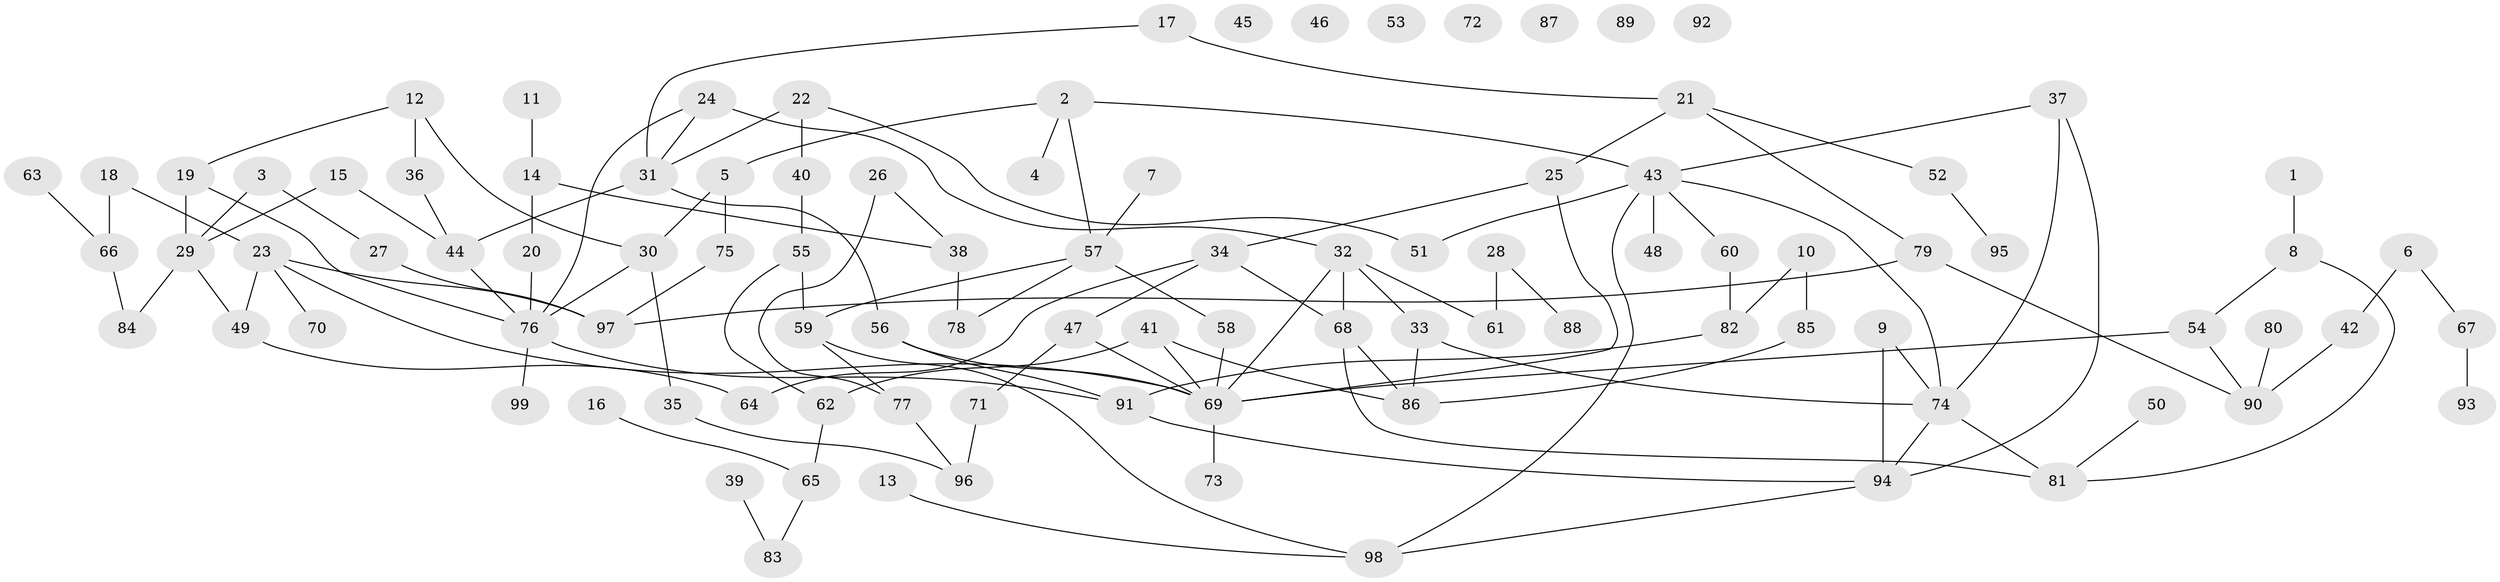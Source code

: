 // Generated by graph-tools (version 1.1) at 2025/49/03/09/25 03:49:04]
// undirected, 99 vertices, 128 edges
graph export_dot {
graph [start="1"]
  node [color=gray90,style=filled];
  1;
  2;
  3;
  4;
  5;
  6;
  7;
  8;
  9;
  10;
  11;
  12;
  13;
  14;
  15;
  16;
  17;
  18;
  19;
  20;
  21;
  22;
  23;
  24;
  25;
  26;
  27;
  28;
  29;
  30;
  31;
  32;
  33;
  34;
  35;
  36;
  37;
  38;
  39;
  40;
  41;
  42;
  43;
  44;
  45;
  46;
  47;
  48;
  49;
  50;
  51;
  52;
  53;
  54;
  55;
  56;
  57;
  58;
  59;
  60;
  61;
  62;
  63;
  64;
  65;
  66;
  67;
  68;
  69;
  70;
  71;
  72;
  73;
  74;
  75;
  76;
  77;
  78;
  79;
  80;
  81;
  82;
  83;
  84;
  85;
  86;
  87;
  88;
  89;
  90;
  91;
  92;
  93;
  94;
  95;
  96;
  97;
  98;
  99;
  1 -- 8;
  2 -- 4;
  2 -- 5;
  2 -- 43;
  2 -- 57;
  3 -- 27;
  3 -- 29;
  5 -- 30;
  5 -- 75;
  6 -- 42;
  6 -- 67;
  7 -- 57;
  8 -- 54;
  8 -- 81;
  9 -- 74;
  9 -- 94;
  10 -- 82;
  10 -- 85;
  11 -- 14;
  12 -- 19;
  12 -- 30;
  12 -- 36;
  13 -- 98;
  14 -- 20;
  14 -- 38;
  15 -- 29;
  15 -- 44;
  16 -- 65;
  17 -- 21;
  17 -- 31;
  18 -- 23;
  18 -- 66;
  19 -- 29;
  19 -- 76;
  20 -- 76;
  21 -- 25;
  21 -- 52;
  21 -- 79;
  22 -- 31;
  22 -- 40;
  22 -- 51;
  23 -- 49;
  23 -- 69;
  23 -- 70;
  23 -- 97;
  24 -- 31;
  24 -- 32;
  24 -- 76;
  25 -- 34;
  25 -- 69;
  26 -- 38;
  26 -- 77;
  27 -- 97;
  28 -- 61;
  28 -- 88;
  29 -- 49;
  29 -- 84;
  30 -- 35;
  30 -- 76;
  31 -- 44;
  31 -- 56;
  32 -- 33;
  32 -- 61;
  32 -- 68;
  32 -- 69;
  33 -- 74;
  33 -- 86;
  34 -- 47;
  34 -- 64;
  34 -- 68;
  35 -- 96;
  36 -- 44;
  37 -- 43;
  37 -- 74;
  37 -- 94;
  38 -- 78;
  39 -- 83;
  40 -- 55;
  41 -- 62;
  41 -- 69;
  41 -- 86;
  42 -- 90;
  43 -- 48;
  43 -- 51;
  43 -- 60;
  43 -- 74;
  43 -- 98;
  44 -- 76;
  47 -- 69;
  47 -- 71;
  49 -- 64;
  50 -- 81;
  52 -- 95;
  54 -- 69;
  54 -- 90;
  55 -- 59;
  55 -- 62;
  56 -- 69;
  56 -- 91;
  57 -- 58;
  57 -- 59;
  57 -- 78;
  58 -- 69;
  59 -- 77;
  59 -- 98;
  60 -- 82;
  62 -- 65;
  63 -- 66;
  65 -- 83;
  66 -- 84;
  67 -- 93;
  68 -- 81;
  68 -- 86;
  69 -- 73;
  71 -- 96;
  74 -- 81;
  74 -- 94;
  75 -- 97;
  76 -- 91;
  76 -- 99;
  77 -- 96;
  79 -- 90;
  79 -- 97;
  80 -- 90;
  82 -- 91;
  85 -- 86;
  91 -- 94;
  94 -- 98;
}

